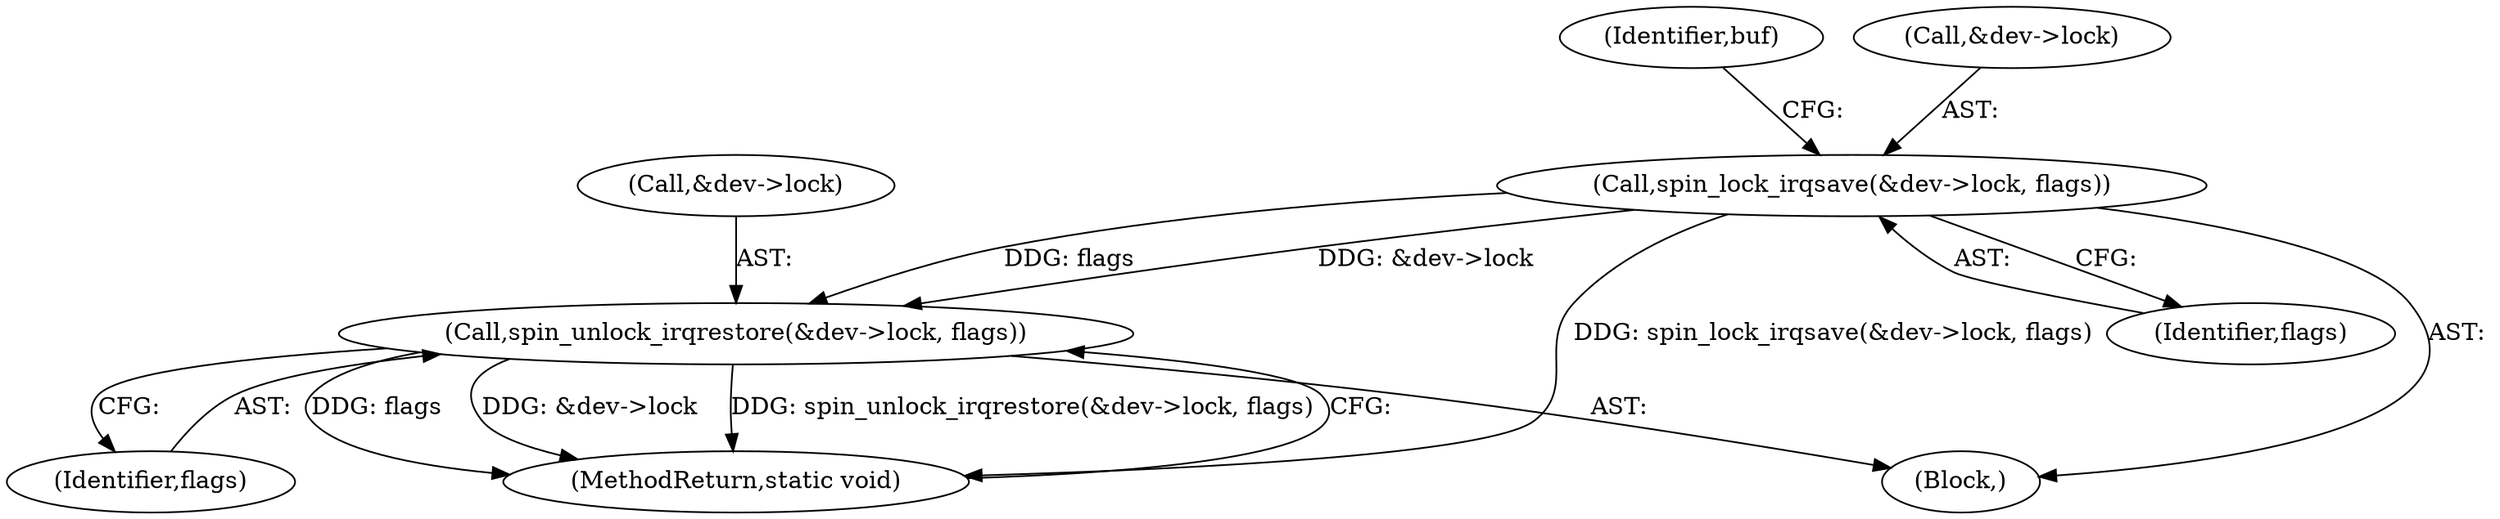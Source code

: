 digraph "1_linux_7a7b5df84b6b4e5d599c7289526eed96541a0654_2@pointer" {
"1000124" [label="(Call,spin_lock_irqsave(&dev->lock, flags))"];
"1000167" [label="(Call,spin_unlock_irqrestore(&dev->lock, flags))"];
"1000173" [label="(MethodReturn,static void)"];
"1000132" [label="(Identifier,buf)"];
"1000125" [label="(Call,&dev->lock)"];
"1000124" [label="(Call,spin_lock_irqsave(&dev->lock, flags))"];
"1000172" [label="(Identifier,flags)"];
"1000168" [label="(Call,&dev->lock)"];
"1000167" [label="(Call,spin_unlock_irqrestore(&dev->lock, flags))"];
"1000104" [label="(Block,)"];
"1000129" [label="(Identifier,flags)"];
"1000124" -> "1000104"  [label="AST: "];
"1000124" -> "1000129"  [label="CFG: "];
"1000125" -> "1000124"  [label="AST: "];
"1000129" -> "1000124"  [label="AST: "];
"1000132" -> "1000124"  [label="CFG: "];
"1000124" -> "1000173"  [label="DDG: spin_lock_irqsave(&dev->lock, flags)"];
"1000124" -> "1000167"  [label="DDG: &dev->lock"];
"1000124" -> "1000167"  [label="DDG: flags"];
"1000167" -> "1000104"  [label="AST: "];
"1000167" -> "1000172"  [label="CFG: "];
"1000168" -> "1000167"  [label="AST: "];
"1000172" -> "1000167"  [label="AST: "];
"1000173" -> "1000167"  [label="CFG: "];
"1000167" -> "1000173"  [label="DDG: flags"];
"1000167" -> "1000173"  [label="DDG: &dev->lock"];
"1000167" -> "1000173"  [label="DDG: spin_unlock_irqrestore(&dev->lock, flags)"];
}
